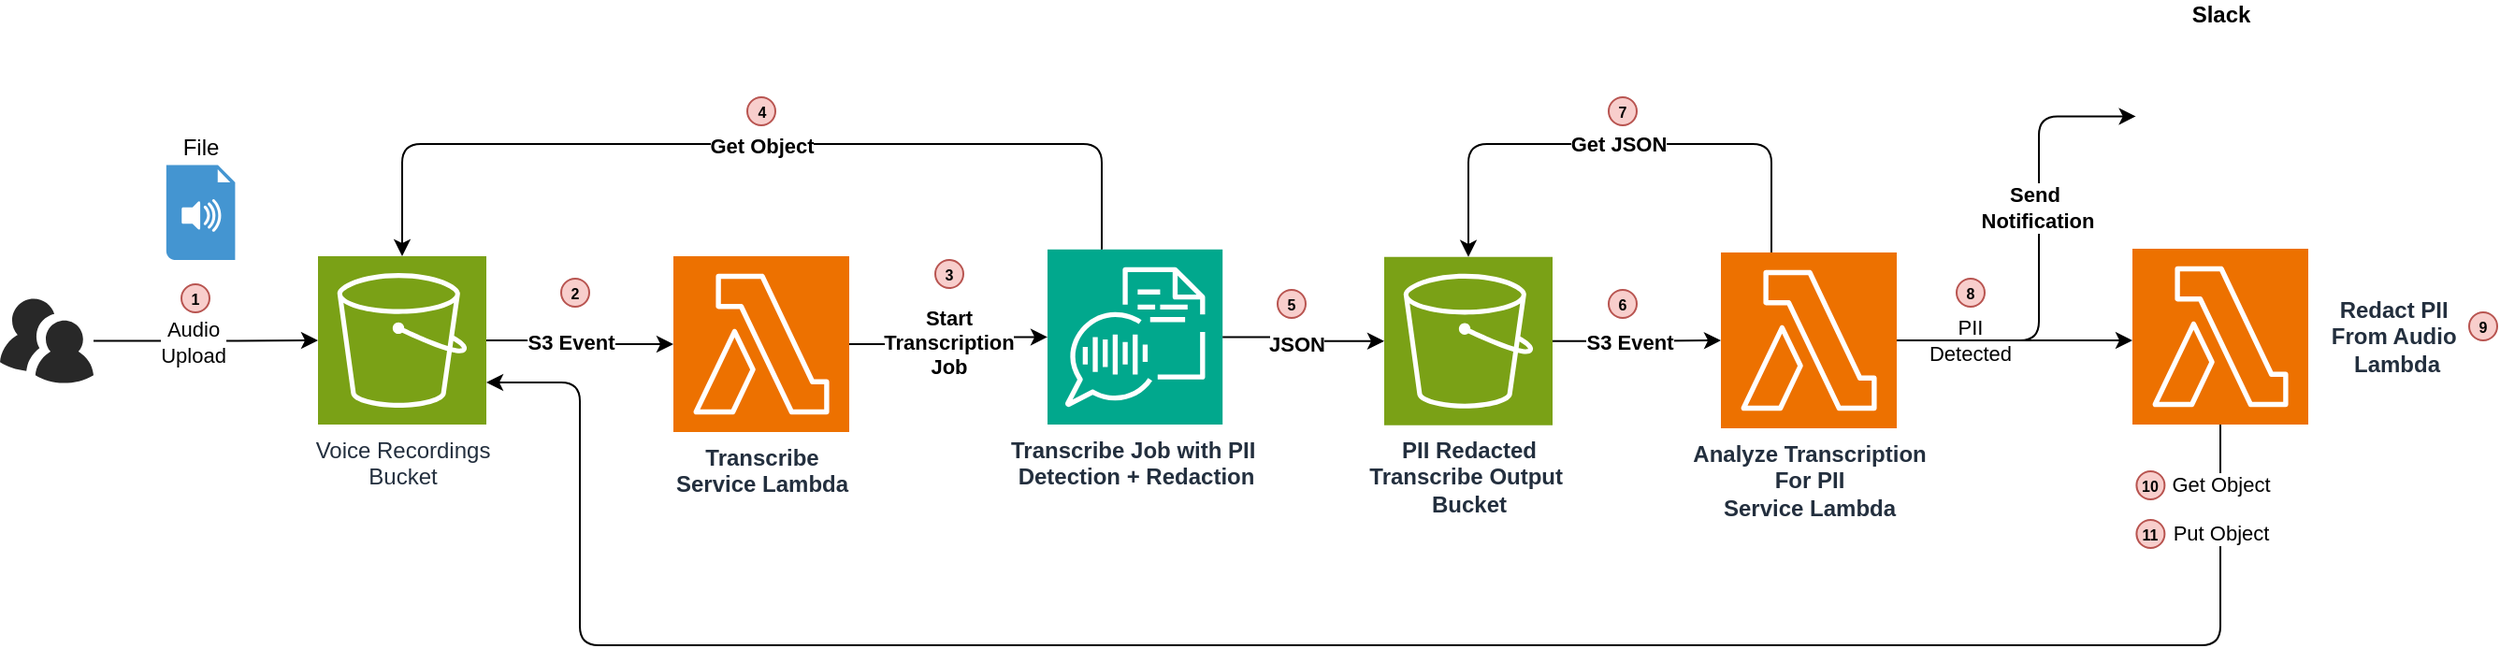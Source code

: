 <mxfile version="24.7.17" pages="2">
  <diagram name="Option 1" id="ZwT0UF-cwYxRt_5KJMQE">
    <mxGraphModel dx="3420" dy="1913" grid="1" gridSize="10" guides="1" tooltips="1" connect="1" arrows="1" fold="1" page="1" pageScale="1" pageWidth="1100" pageHeight="850" math="0" shadow="0">
      <root>
        <mxCell id="0" />
        <mxCell id="1" parent="0" />
        <mxCell id="KdUeozdmvhLvkdsUd1cm-1" value="Voice Recordings&lt;br&gt;Bucket" style="sketch=0;points=[[0,0,0],[0.25,0,0],[0.5,0,0],[0.75,0,0],[1,0,0],[0,1,0],[0.25,1,0],[0.5,1,0],[0.75,1,0],[1,1,0],[0,0.25,0],[0,0.5,0],[0,0.75,0],[1,0.25,0],[1,0.5,0],[1,0.75,0]];outlineConnect=0;fontColor=#232F3E;fillColor=#7AA116;strokeColor=#ffffff;dashed=0;verticalLabelPosition=bottom;verticalAlign=top;align=center;html=1;fontSize=12;fontStyle=0;aspect=fixed;shape=mxgraph.aws4.resourceIcon;resIcon=mxgraph.aws4.s3;" parent="1" vertex="1">
          <mxGeometry x="230" y="380" width="90" height="90" as="geometry" />
        </mxCell>
        <mxCell id="KdUeozdmvhLvkdsUd1cm-5" value="Transcribe&lt;div&gt;Service Lambda&lt;/div&gt;" style="sketch=0;points=[[0,0,0],[0.25,0,0],[0.5,0,0],[0.75,0,0],[1,0,0],[0,1,0],[0.25,1,0],[0.5,1,0],[0.75,1,0],[1,1,0],[0,0.25,0],[0,0.5,0],[0,0.75,0],[1,0.25,0],[1,0.5,0],[1,0.75,0]];outlineConnect=0;fontColor=#232F3E;fillColor=#ED7100;strokeColor=#ffffff;dashed=0;verticalLabelPosition=bottom;verticalAlign=top;align=center;html=1;fontSize=12;fontStyle=1;aspect=fixed;shape=mxgraph.aws4.resourceIcon;resIcon=mxgraph.aws4.lambda;" parent="1" vertex="1">
          <mxGeometry x="420" y="380" width="94" height="94" as="geometry" />
        </mxCell>
        <mxCell id="KdUeozdmvhLvkdsUd1cm-6" style="edgeStyle=orthogonalEdgeStyle;rounded=0;orthogonalLoop=1;jettySize=auto;html=1;entryX=0;entryY=0.5;entryDx=0;entryDy=0;entryPerimeter=0;" parent="1" source="KdUeozdmvhLvkdsUd1cm-1" target="KdUeozdmvhLvkdsUd1cm-5" edge="1">
          <mxGeometry relative="1" as="geometry" />
        </mxCell>
        <mxCell id="KdUeozdmvhLvkdsUd1cm-18" value="S3 Event" style="edgeLabel;html=1;align=center;verticalAlign=middle;resizable=0;points=[];fontStyle=1" parent="KdUeozdmvhLvkdsUd1cm-6" vertex="1" connectable="0">
          <mxGeometry x="-0.128" y="-1" relative="1" as="geometry">
            <mxPoint as="offset" />
          </mxGeometry>
        </mxCell>
        <mxCell id="KdUeozdmvhLvkdsUd1cm-8" value="Transcribe Job&amp;nbsp;&lt;span style=&quot;background-color: initial;&quot;&gt;with PII&amp;nbsp;&lt;/span&gt;&lt;div&gt;Detection + Redaction&lt;/div&gt;" style="sketch=0;points=[[0,0,0],[0.25,0,0],[0.5,0,0],[0.75,0,0],[1,0,0],[0,1,0],[0.25,1,0],[0.5,1,0],[0.75,1,0],[1,1,0],[0,0.25,0],[0,0.5,0],[0,0.75,0],[1,0.25,0],[1,0.5,0],[1,0.75,0]];outlineConnect=0;fontColor=#232F3E;fillColor=#01A88D;strokeColor=#ffffff;dashed=0;verticalLabelPosition=bottom;verticalAlign=top;align=center;html=1;fontSize=12;fontStyle=1;aspect=fixed;shape=mxgraph.aws4.resourceIcon;resIcon=mxgraph.aws4.transcribe;" parent="1" vertex="1">
          <mxGeometry x="620" y="376.4" width="93.6" height="93.6" as="geometry" />
        </mxCell>
        <mxCell id="KdUeozdmvhLvkdsUd1cm-9" value="Start&lt;div&gt;Transcription&lt;/div&gt;&lt;div&gt;Job&lt;/div&gt;" style="edgeStyle=orthogonalEdgeStyle;rounded=0;orthogonalLoop=1;jettySize=auto;html=1;entryX=0;entryY=0.5;entryDx=0;entryDy=0;entryPerimeter=0;fontStyle=1" parent="1" source="KdUeozdmvhLvkdsUd1cm-5" target="KdUeozdmvhLvkdsUd1cm-8" edge="1">
          <mxGeometry x="-0.003" relative="1" as="geometry">
            <mxPoint as="offset" />
          </mxGeometry>
        </mxCell>
        <mxCell id="KdUeozdmvhLvkdsUd1cm-12" value="PII Redacted&lt;div&gt;Transcribe Output&amp;nbsp;&lt;div&gt;Bucket&lt;/div&gt;&lt;/div&gt;" style="sketch=0;points=[[0,0,0],[0.25,0,0],[0.5,0,0],[0.75,0,0],[1,0,0],[0,1,0],[0.25,1,0],[0.5,1,0],[0.75,1,0],[1,1,0],[0,0.25,0],[0,0.5,0],[0,0.75,0],[1,0.25,0],[1,0.5,0],[1,0.75,0]];outlineConnect=0;fontColor=#232F3E;fillColor=#7AA116;strokeColor=#ffffff;dashed=0;verticalLabelPosition=bottom;verticalAlign=top;align=center;html=1;fontSize=12;fontStyle=1;aspect=fixed;shape=mxgraph.aws4.resourceIcon;resIcon=mxgraph.aws4.s3;" parent="1" vertex="1">
          <mxGeometry x="800" y="380.4" width="90" height="90" as="geometry" />
        </mxCell>
        <mxCell id="KdUeozdmvhLvkdsUd1cm-13" style="edgeStyle=orthogonalEdgeStyle;rounded=0;orthogonalLoop=1;jettySize=auto;html=1;entryX=0;entryY=0.5;entryDx=0;entryDy=0;entryPerimeter=0;" parent="1" source="KdUeozdmvhLvkdsUd1cm-8" target="KdUeozdmvhLvkdsUd1cm-12" edge="1">
          <mxGeometry relative="1" as="geometry" />
        </mxCell>
        <mxCell id="KdUeozdmvhLvkdsUd1cm-23" value="JSON" style="edgeLabel;html=1;align=center;verticalAlign=middle;resizable=0;points=[];fontStyle=1" parent="KdUeozdmvhLvkdsUd1cm-13" vertex="1" connectable="0">
          <mxGeometry x="-0.064" y="-3" relative="1" as="geometry">
            <mxPoint x="-2" y="1" as="offset" />
          </mxGeometry>
        </mxCell>
        <mxCell id="EYs-Rk_u4RflIAcH9Hm5-3" style="edgeStyle=orthogonalEdgeStyle;rounded=1;orthogonalLoop=1;jettySize=auto;html=1;curved=0;" edge="1" parent="1" source="KdUeozdmvhLvkdsUd1cm-14" target="EYs-Rk_u4RflIAcH9Hm5-2">
          <mxGeometry relative="1" as="geometry">
            <Array as="points">
              <mxPoint x="1200" y="425" />
              <mxPoint x="1200" y="425" />
            </Array>
          </mxGeometry>
        </mxCell>
        <mxCell id="aw2Xjq_hU3nwcaQGeIbU-3" value="PII&lt;br&gt;Detected" style="edgeLabel;html=1;align=center;verticalAlign=middle;resizable=0;points=[];" vertex="1" connectable="0" parent="EYs-Rk_u4RflIAcH9Hm5-3">
          <mxGeometry x="-0.613" y="3" relative="1" as="geometry">
            <mxPoint x="14" y="3" as="offset" />
          </mxGeometry>
        </mxCell>
        <mxCell id="OSQo13fu_D4dTlnBx9Tf-1" style="edgeStyle=orthogonalEdgeStyle;rounded=1;orthogonalLoop=1;jettySize=auto;html=1;entryX=0;entryY=0.5;entryDx=0;entryDy=0;curved=0;" edge="1" parent="1" source="KdUeozdmvhLvkdsUd1cm-14" target="KdUeozdmvhLvkdsUd1cm-31">
          <mxGeometry relative="1" as="geometry">
            <Array as="points">
              <mxPoint x="1150" y="425" />
              <mxPoint x="1150" y="305" />
            </Array>
          </mxGeometry>
        </mxCell>
        <mxCell id="OSQo13fu_D4dTlnBx9Tf-2" value="Send&amp;nbsp;&lt;div&gt;Notification&lt;/div&gt;" style="edgeLabel;html=1;align=center;verticalAlign=middle;resizable=0;points=[];fontStyle=1" vertex="1" connectable="0" parent="OSQo13fu_D4dTlnBx9Tf-1">
          <mxGeometry x="0.186" y="1" relative="1" as="geometry">
            <mxPoint as="offset" />
          </mxGeometry>
        </mxCell>
        <mxCell id="KdUeozdmvhLvkdsUd1cm-14" value="Analyze Transcription&lt;br&gt;For PII&lt;br&gt;&lt;div&gt;Service Lambda&lt;/div&gt;" style="sketch=0;points=[[0,0,0],[0.25,0,0],[0.5,0,0],[0.75,0,0],[1,0,0],[0,1,0],[0.25,1,0],[0.5,1,0],[0.75,1,0],[1,1,0],[0,0.25,0],[0,0.5,0],[0,0.75,0],[1,0.25,0],[1,0.5,0],[1,0.75,0]];outlineConnect=0;fontColor=#232F3E;fillColor=#ED7100;strokeColor=#ffffff;dashed=0;verticalLabelPosition=bottom;verticalAlign=top;align=center;html=1;fontSize=12;fontStyle=1;aspect=fixed;shape=mxgraph.aws4.resourceIcon;resIcon=mxgraph.aws4.lambda;" parent="1" vertex="1">
          <mxGeometry x="980" y="378" width="94" height="94" as="geometry" />
        </mxCell>
        <mxCell id="KdUeozdmvhLvkdsUd1cm-19" style="edgeStyle=orthogonalEdgeStyle;rounded=1;orthogonalLoop=1;jettySize=auto;html=1;entryX=0.5;entryY=0;entryDx=0;entryDy=0;entryPerimeter=0;startArrow=none;startFill=0;curved=0;" parent="1" source="KdUeozdmvhLvkdsUd1cm-8" target="KdUeozdmvhLvkdsUd1cm-1" edge="1">
          <mxGeometry relative="1" as="geometry">
            <Array as="points">
              <mxPoint x="649" y="320" />
              <mxPoint x="275" y="320" />
            </Array>
          </mxGeometry>
        </mxCell>
        <mxCell id="KdUeozdmvhLvkdsUd1cm-20" value="Get Object" style="edgeLabel;html=1;align=center;verticalAlign=middle;resizable=0;points=[];fontStyle=1" parent="KdUeozdmvhLvkdsUd1cm-19" vertex="1" connectable="0">
          <mxGeometry x="0.033" y="1" relative="1" as="geometry">
            <mxPoint x="15" as="offset" />
          </mxGeometry>
        </mxCell>
        <mxCell id="KdUeozdmvhLvkdsUd1cm-25" style="edgeStyle=orthogonalEdgeStyle;rounded=0;orthogonalLoop=1;jettySize=auto;html=1;entryX=0;entryY=0.5;entryDx=0;entryDy=0;entryPerimeter=0;" parent="1" source="KdUeozdmvhLvkdsUd1cm-12" target="KdUeozdmvhLvkdsUd1cm-14" edge="1">
          <mxGeometry relative="1" as="geometry" />
        </mxCell>
        <mxCell id="KdUeozdmvhLvkdsUd1cm-29" value="S3 Event" style="edgeLabel;html=1;align=center;verticalAlign=middle;resizable=0;points=[];fontStyle=1" parent="KdUeozdmvhLvkdsUd1cm-25" vertex="1" connectable="0">
          <mxGeometry x="-0.107" relative="1" as="geometry">
            <mxPoint as="offset" />
          </mxGeometry>
        </mxCell>
        <mxCell id="KdUeozdmvhLvkdsUd1cm-26" value="z" style="edgeStyle=orthogonalEdgeStyle;rounded=1;orthogonalLoop=1;jettySize=auto;html=1;entryX=0.5;entryY=0;entryDx=0;entryDy=0;entryPerimeter=0;curved=0;" parent="1" source="KdUeozdmvhLvkdsUd1cm-14" target="KdUeozdmvhLvkdsUd1cm-12" edge="1">
          <mxGeometry relative="1" as="geometry">
            <Array as="points">
              <mxPoint x="1007" y="320" />
              <mxPoint x="845" y="320" />
            </Array>
          </mxGeometry>
        </mxCell>
        <mxCell id="KdUeozdmvhLvkdsUd1cm-28" value="Get JSON" style="edgeLabel;html=1;align=center;verticalAlign=middle;resizable=0;points=[];fontStyle=1" parent="KdUeozdmvhLvkdsUd1cm-26" vertex="1" connectable="0">
          <mxGeometry x="-0.001" relative="1" as="geometry">
            <mxPoint as="offset" />
          </mxGeometry>
        </mxCell>
        <mxCell id="KdUeozdmvhLvkdsUd1cm-31" value="Slack" style="shape=image;html=1;verticalAlign=bottom;verticalLabelPosition=top;labelBackgroundColor=#ffffff;imageAspect=0;aspect=fixed;image=https://cdn2.iconfinder.com/data/icons/social-media-2285/512/1_Slack_colored_svg-128.png;fontStyle=1;labelPosition=center;align=center;" parent="1" vertex="1">
          <mxGeometry x="1201.8" y="260" width="90.4" height="90.4" as="geometry" />
        </mxCell>
        <mxCell id="KdUeozdmvhLvkdsUd1cm-36" value="1" style="ellipse;whiteSpace=wrap;html=1;aspect=fixed;fillColor=#f8cecc;strokeColor=#b85450;fontSize=8;verticalAlign=middle;align=center;fontStyle=1" parent="1" vertex="1">
          <mxGeometry x="157" y="395" width="15" height="15" as="geometry" />
        </mxCell>
        <mxCell id="KdUeozdmvhLvkdsUd1cm-39" value="2" style="ellipse;whiteSpace=wrap;html=1;aspect=fixed;fillColor=#f8cecc;strokeColor=#b85450;fontSize=8;verticalAlign=middle;align=center;fontStyle=1" parent="1" vertex="1">
          <mxGeometry x="360" y="392" width="15" height="15" as="geometry" />
        </mxCell>
        <mxCell id="KdUeozdmvhLvkdsUd1cm-40" value="3" style="ellipse;whiteSpace=wrap;html=1;aspect=fixed;fillColor=#f8cecc;strokeColor=#b85450;fontSize=8;verticalAlign=middle;align=center;fontStyle=1" parent="1" vertex="1">
          <mxGeometry x="560" y="382" width="15" height="15" as="geometry" />
        </mxCell>
        <mxCell id="KdUeozdmvhLvkdsUd1cm-46" value="4" style="ellipse;whiteSpace=wrap;html=1;aspect=fixed;fillColor=#f8cecc;strokeColor=#b85450;fontSize=8;verticalAlign=middle;align=center;fontStyle=1" parent="1" vertex="1">
          <mxGeometry x="459.5" y="295" width="15" height="15" as="geometry" />
        </mxCell>
        <mxCell id="KdUeozdmvhLvkdsUd1cm-47" value="5" style="ellipse;whiteSpace=wrap;html=1;aspect=fixed;fillColor=#f8cecc;strokeColor=#b85450;fontSize=8;verticalAlign=middle;align=center;fontStyle=1" parent="1" vertex="1">
          <mxGeometry x="743" y="398" width="15" height="15" as="geometry" />
        </mxCell>
        <mxCell id="KdUeozdmvhLvkdsUd1cm-48" value="6" style="ellipse;whiteSpace=wrap;html=1;aspect=fixed;fillColor=#f8cecc;strokeColor=#b85450;fontSize=8;verticalAlign=middle;align=center;fontStyle=1" parent="1" vertex="1">
          <mxGeometry x="920" y="398" width="15" height="15" as="geometry" />
        </mxCell>
        <mxCell id="KdUeozdmvhLvkdsUd1cm-49" value="7" style="ellipse;whiteSpace=wrap;html=1;aspect=fixed;fillColor=#f8cecc;strokeColor=#b85450;fontSize=8;verticalAlign=middle;align=center;fontStyle=1" parent="1" vertex="1">
          <mxGeometry x="920" y="295" width="15" height="15" as="geometry" />
        </mxCell>
        <mxCell id="KdUeozdmvhLvkdsUd1cm-50" value="8" style="ellipse;whiteSpace=wrap;html=1;aspect=fixed;fillColor=#f8cecc;strokeColor=#b85450;fontSize=8;verticalAlign=middle;align=center;fontStyle=1" parent="1" vertex="1">
          <mxGeometry x="1106" y="392" width="15" height="15" as="geometry" />
        </mxCell>
        <mxCell id="EYs-Rk_u4RflIAcH9Hm5-2" value="Redact PII&amp;nbsp;&lt;div&gt;From Audio&amp;nbsp;&lt;/div&gt;&lt;div&gt;&lt;span style=&quot;background-color: initial;&quot;&gt;Lambda&lt;/span&gt;&lt;/div&gt;" style="sketch=0;points=[[0,0,0],[0.25,0,0],[0.5,0,0],[0.75,0,0],[1,0,0],[0,1,0],[0.25,1,0],[0.5,1,0],[0.75,1,0],[1,1,0],[0,0.25,0],[0,0.5,0],[0,0.75,0],[1,0.25,0],[1,0.5,0],[1,0.75,0]];outlineConnect=0;fontColor=#232F3E;fillColor=#ED7100;strokeColor=#ffffff;dashed=0;verticalLabelPosition=middle;verticalAlign=middle;align=center;html=1;fontSize=12;fontStyle=1;aspect=fixed;shape=mxgraph.aws4.resourceIcon;resIcon=mxgraph.aws4.lambda;labelPosition=right;" vertex="1" parent="1">
          <mxGeometry x="1200" y="376" width="94" height="94" as="geometry" />
        </mxCell>
        <mxCell id="EYs-Rk_u4RflIAcH9Hm5-8" style="edgeStyle=orthogonalEdgeStyle;rounded=1;orthogonalLoop=1;jettySize=auto;html=1;curved=0;entryX=1;entryY=0.75;entryDx=0;entryDy=0;entryPerimeter=0;exitX=0.5;exitY=1;exitDx=0;exitDy=0;exitPerimeter=0;" edge="1" parent="1" source="EYs-Rk_u4RflIAcH9Hm5-2" target="KdUeozdmvhLvkdsUd1cm-1">
          <mxGeometry relative="1" as="geometry">
            <mxPoint x="1238.2" y="588" as="sourcePoint" />
            <mxPoint x="320" y="445.5" as="targetPoint" />
            <Array as="points">
              <mxPoint x="1247" y="588" />
              <mxPoint x="370" y="588" />
              <mxPoint x="370" y="448" />
            </Array>
          </mxGeometry>
        </mxCell>
        <mxCell id="EYs-Rk_u4RflIAcH9Hm5-9" value="Get Object&lt;div&gt;&lt;br&gt;&lt;div&gt;Put Object&lt;/div&gt;&lt;/div&gt;" style="edgeLabel;html=1;align=center;verticalAlign=middle;resizable=0;points=[];" vertex="1" connectable="0" parent="EYs-Rk_u4RflIAcH9Hm5-8">
          <mxGeometry x="-0.812" y="1" relative="1" as="geometry">
            <mxPoint x="-1" y="-67" as="offset" />
          </mxGeometry>
        </mxCell>
        <mxCell id="EYs-Rk_u4RflIAcH9Hm5-10" value="10" style="ellipse;whiteSpace=wrap;html=1;aspect=fixed;fillColor=#f8cecc;strokeColor=#b85450;fontSize=8;verticalAlign=middle;align=center;fontStyle=1" vertex="1" parent="1">
          <mxGeometry x="1202.2" y="495" width="15" height="15" as="geometry" />
        </mxCell>
        <mxCell id="aw2Xjq_hU3nwcaQGeIbU-2" value="9" style="ellipse;whiteSpace=wrap;html=1;aspect=fixed;fillColor=#f8cecc;strokeColor=#b85450;fontSize=8;verticalAlign=middle;align=center;fontStyle=1" vertex="1" parent="1">
          <mxGeometry x="1380" y="410" width="15" height="15" as="geometry" />
        </mxCell>
        <mxCell id="aw2Xjq_hU3nwcaQGeIbU-7" value="11" style="ellipse;whiteSpace=wrap;html=1;aspect=fixed;fillColor=#f8cecc;strokeColor=#b85450;fontSize=8;verticalAlign=middle;align=center;fontStyle=1" vertex="1" parent="1">
          <mxGeometry x="1202.2" y="521" width="15" height="15" as="geometry" />
        </mxCell>
        <mxCell id="OSQo13fu_D4dTlnBx9Tf-5" style="edgeStyle=orthogonalEdgeStyle;rounded=0;orthogonalLoop=1;jettySize=auto;html=1;entryX=0;entryY=0.5;entryDx=0;entryDy=0;entryPerimeter=0;" edge="1" parent="1" source="OSQo13fu_D4dTlnBx9Tf-4" target="KdUeozdmvhLvkdsUd1cm-1">
          <mxGeometry relative="1" as="geometry">
            <mxPoint x="110" y="425.39" as="targetPoint" />
          </mxGeometry>
        </mxCell>
        <mxCell id="OSQo13fu_D4dTlnBx9Tf-6" value="Audio&lt;div&gt;Upload&lt;/div&gt;" style="edgeLabel;html=1;align=center;verticalAlign=middle;resizable=0;points=[];" vertex="1" connectable="0" parent="OSQo13fu_D4dTlnBx9Tf-5">
          <mxGeometry x="-0.348" relative="1" as="geometry">
            <mxPoint x="14" as="offset" />
          </mxGeometry>
        </mxCell>
        <mxCell id="OSQo13fu_D4dTlnBx9Tf-4" value="" style="verticalLabelPosition=bottom;sketch=0;html=1;fillColor=#282828;strokeColor=none;verticalAlign=top;pointerEvents=1;align=center;shape=mxgraph.cisco_safe.people_places_things_icons.icon9;" vertex="1" parent="1">
          <mxGeometry x="60" y="402.8" width="50" height="45" as="geometry" />
        </mxCell>
        <mxCell id="OSQo13fu_D4dTlnBx9Tf-7" value="File" style="shadow=0;dashed=0;html=1;strokeColor=none;fillColor=#4495D1;labelPosition=center;verticalLabelPosition=top;verticalAlign=bottom;align=center;outlineConnect=0;shape=mxgraph.veeam.audio_file;" vertex="1" parent="1">
          <mxGeometry x="148.9" y="331.2" width="36.8" height="50.8" as="geometry" />
        </mxCell>
      </root>
    </mxGraphModel>
  </diagram>
  <diagram id="xnyv2Lw84s372pkBjFIM" name="Option 2">
    <mxGraphModel dx="2052" dy="1148" grid="1" gridSize="10" guides="1" tooltips="1" connect="1" arrows="1" fold="1" page="1" pageScale="1" pageWidth="1100" pageHeight="850" math="0" shadow="0">
      <root>
        <mxCell id="0" />
        <mxCell id="1" parent="0" />
        <mxCell id="fKqHTR6jOobMtm-j5v2W-1" value="Audio Bucket" style="sketch=0;points=[[0,0,0],[0.25,0,0],[0.5,0,0],[0.75,0,0],[1,0,0],[0,1,0],[0.25,1,0],[0.5,1,0],[0.75,1,0],[1,1,0],[0,0.25,0],[0,0.5,0],[0,0.75,0],[1,0.25,0],[1,0.5,0],[1,0.75,0]];outlineConnect=0;fontColor=#232F3E;fillColor=#7AA116;strokeColor=#ffffff;dashed=0;verticalLabelPosition=top;verticalAlign=bottom;align=center;html=1;fontSize=12;fontStyle=0;aspect=fixed;shape=mxgraph.aws4.resourceIcon;resIcon=mxgraph.aws4.s3;labelPosition=center;" vertex="1" parent="1">
          <mxGeometry x="540" y="120" width="90" height="90" as="geometry" />
        </mxCell>
        <mxCell id="fKqHTR6jOobMtm-j5v2W-5" value="Transcribe&lt;div&gt;Service Lambda&lt;/div&gt;" style="sketch=0;points=[[0,0,0],[0.25,0,0],[0.5,0,0],[0.75,0,0],[1,0,0],[0,1,0],[0.25,1,0],[0.5,1,0],[0.75,1,0],[1,1,0],[0,0.25,0],[0,0.5,0],[0,0.75,0],[1,0.25,0],[1,0.5,0],[1,0.75,0]];outlineConnect=0;fontColor=#232F3E;fillColor=#ED7100;strokeColor=#ffffff;dashed=0;verticalLabelPosition=bottom;verticalAlign=top;align=center;html=1;fontSize=12;fontStyle=1;aspect=fixed;shape=mxgraph.aws4.resourceIcon;resIcon=mxgraph.aws4.lambda;" vertex="1" parent="1">
          <mxGeometry x="340" y="285" width="94" height="94" as="geometry" />
        </mxCell>
        <mxCell id="GhrkAPt6zEXCXO-Butob-1" style="edgeStyle=orthogonalEdgeStyle;rounded=0;orthogonalLoop=1;jettySize=auto;html=1;" edge="1" parent="1" source="fKqHTR6jOobMtm-j5v2W-8" target="fKqHTR6jOobMtm-j5v2W-10">
          <mxGeometry relative="1" as="geometry" />
        </mxCell>
        <mxCell id="GhrkAPt6zEXCXO-Butob-2" value="JSON" style="edgeLabel;html=1;align=center;verticalAlign=middle;resizable=0;points=[];fontStyle=1" vertex="1" connectable="0" parent="GhrkAPt6zEXCXO-Butob-1">
          <mxGeometry x="-0.07" y="-1" relative="1" as="geometry">
            <mxPoint as="offset" />
          </mxGeometry>
        </mxCell>
        <mxCell id="fKqHTR6jOobMtm-j5v2W-8" value="Transcribe Job&amp;nbsp;&lt;span style=&quot;background-color: initial;&quot;&gt;with PII&amp;nbsp;&lt;/span&gt;&lt;div&gt;Detection + Redaction&lt;/div&gt;" style="sketch=0;points=[[0,0,0],[0.25,0,0],[0.5,0,0],[0.75,0,0],[1,0,0],[0,1,0],[0.25,1,0],[0.5,1,0],[0.75,1,0],[1,1,0],[0,0.25,0],[0,0.5,0],[0,0.75,0],[1,0.25,0],[1,0.5,0],[1,0.75,0]];outlineConnect=0;fontColor=#232F3E;fillColor=#01A88D;strokeColor=#ffffff;dashed=0;verticalLabelPosition=bottom;verticalAlign=top;align=center;html=1;fontSize=12;fontStyle=1;aspect=fixed;shape=mxgraph.aws4.resourceIcon;resIcon=mxgraph.aws4.transcribe;" vertex="1" parent="1">
          <mxGeometry x="539" y="285.4" width="93.6" height="93.6" as="geometry" />
        </mxCell>
        <mxCell id="fKqHTR6jOobMtm-j5v2W-10" value="PII Redacted&lt;div&gt;Transcribe Output&amp;nbsp;&lt;div&gt;Bucket&lt;/div&gt;&lt;/div&gt;" style="sketch=0;points=[[0,0,0],[0.25,0,0],[0.5,0,0],[0.75,0,0],[1,0,0],[0,1,0],[0.25,1,0],[0.5,1,0],[0.75,1,0],[1,1,0],[0,0.25,0],[0,0.5,0],[0,0.75,0],[1,0.25,0],[1,0.5,0],[1,0.75,0]];outlineConnect=0;fontColor=#232F3E;fillColor=#7AA116;strokeColor=#ffffff;dashed=0;verticalLabelPosition=top;verticalAlign=bottom;align=center;html=1;fontSize=12;fontStyle=1;aspect=fixed;shape=mxgraph.aws4.resourceIcon;resIcon=mxgraph.aws4.s3;labelPosition=center;" vertex="1" parent="1">
          <mxGeometry x="767.5" y="287.2" width="90" height="90" as="geometry" />
        </mxCell>
        <mxCell id="GhrkAPt6zEXCXO-Butob-4" style="edgeStyle=orthogonalEdgeStyle;rounded=0;orthogonalLoop=1;jettySize=auto;html=1;" edge="1" parent="1" source="fKqHTR6jOobMtm-j5v2W-17" target="fKqHTR6jOobMtm-j5v2W-33">
          <mxGeometry relative="1" as="geometry" />
        </mxCell>
        <mxCell id="8dIF-5Zseuom3MUCvyvP-1" value="&lt;span style=&quot;font-weight: 700;&quot;&gt;Audio&lt;/span&gt;&lt;div style=&quot;font-weight: 700;&quot;&gt;Redaction&amp;nbsp;&lt;/div&gt;&lt;div style=&quot;font-weight: 700;&quot;&gt;Enabled&lt;/div&gt;" style="edgeLabel;html=1;align=center;verticalAlign=middle;resizable=0;points=[];" vertex="1" connectable="0" parent="GhrkAPt6zEXCXO-Butob-4">
          <mxGeometry x="-0.236" y="1" relative="1" as="geometry">
            <mxPoint x="53" y="1" as="offset" />
          </mxGeometry>
        </mxCell>
        <mxCell id="R_xq6DOlJUp8WOqFgfSO-2" style="edgeStyle=orthogonalEdgeStyle;rounded=1;orthogonalLoop=1;jettySize=auto;html=1;exitX=1;exitY=0.5;exitDx=0;exitDy=0;exitPerimeter=0;entryX=1;entryY=0.5;entryDx=0;entryDy=0;curved=0;" edge="1" parent="1" source="fKqHTR6jOobMtm-j5v2W-17" target="R_xq6DOlJUp8WOqFgfSO-1">
          <mxGeometry relative="1" as="geometry">
            <Array as="points">
              <mxPoint x="520" y="542" />
              <mxPoint x="520" y="705" />
            </Array>
          </mxGeometry>
        </mxCell>
        <mxCell id="JdHqxZhpswUJdfuLuXqY-1" value="Send Notification" style="edgeLabel;html=1;align=center;verticalAlign=middle;resizable=0;points=[];" vertex="1" connectable="0" parent="R_xq6DOlJUp8WOqFgfSO-2">
          <mxGeometry x="0.037" y="1" relative="1" as="geometry">
            <mxPoint as="offset" />
          </mxGeometry>
        </mxCell>
        <mxCell id="JdHqxZhpswUJdfuLuXqY-2" value="PII&lt;br&gt;Detected" style="edgeLabel;html=1;align=center;verticalAlign=middle;resizable=0;points=[];" vertex="1" connectable="0" parent="R_xq6DOlJUp8WOqFgfSO-2">
          <mxGeometry x="-0.829" y="1" relative="1" as="geometry">
            <mxPoint as="offset" />
          </mxGeometry>
        </mxCell>
        <mxCell id="fKqHTR6jOobMtm-j5v2W-17" value="Analyze Transcription&lt;br&gt;For PII&lt;br&gt;&lt;div&gt;Service Lambda&lt;/div&gt;" style="sketch=0;points=[[0,0,0],[0.25,0,0],[0.5,0,0],[0.75,0,0],[1,0,0],[0,1,0],[0.25,1,0],[0.5,1,0],[0.75,1,0],[1,1,0],[0,0.25,0],[0,0.5,0],[0,0.75,0],[1,0.25,0],[1,0.5,0],[1,0.75,0]];outlineConnect=0;fontColor=#232F3E;fillColor=#ED7100;strokeColor=#ffffff;dashed=0;verticalLabelPosition=bottom;verticalAlign=top;align=center;html=1;fontSize=12;fontStyle=1;aspect=fixed;shape=mxgraph.aws4.resourceIcon;resIcon=mxgraph.aws4.lambda;" vertex="1" parent="1">
          <mxGeometry x="330" y="495" width="94" height="94" as="geometry" />
        </mxCell>
        <mxCell id="fKqHTR6jOobMtm-j5v2W-25" value="1" style="ellipse;whiteSpace=wrap;html=1;aspect=fixed;fillColor=#f8cecc;strokeColor=#b85450;fontSize=8;verticalAlign=middle;align=center;fontStyle=1" vertex="1" parent="1">
          <mxGeometry x="227" y="366" width="15" height="15" as="geometry" />
        </mxCell>
        <mxCell id="fKqHTR6jOobMtm-j5v2W-26" value="3" style="ellipse;whiteSpace=wrap;html=1;aspect=fixed;fillColor=#f8cecc;strokeColor=#b85450;fontSize=8;verticalAlign=middle;align=center;fontStyle=1" vertex="1" parent="1">
          <mxGeometry x="532" y="243" width="15" height="15" as="geometry" />
        </mxCell>
        <mxCell id="fKqHTR6jOobMtm-j5v2W-27" value="3" style="ellipse;whiteSpace=wrap;html=1;aspect=fixed;fillColor=#f8cecc;strokeColor=#b85450;fontSize=8;verticalAlign=middle;align=center;fontStyle=1" vertex="1" parent="1">
          <mxGeometry x="650" y="137" width="15" height="15" as="geometry" />
        </mxCell>
        <mxCell id="fKqHTR6jOobMtm-j5v2W-33" value="Redact PII From Audio&lt;div&gt;Lambda&lt;/div&gt;" style="sketch=0;points=[[0,0,0],[0.25,0,0],[0.5,0,0],[0.75,0,0],[1,0,0],[0,1,0],[0.25,1,0],[0.5,1,0],[0.75,1,0],[1,1,0],[0,0.25,0],[0,0.5,0],[0,0.75,0],[1,0.25,0],[1,0.5,0],[1,0.75,0]];outlineConnect=0;fontColor=#232F3E;fillColor=#ED7100;strokeColor=#ffffff;dashed=0;verticalLabelPosition=bottom;verticalAlign=top;align=center;html=1;fontSize=12;fontStyle=1;aspect=fixed;shape=mxgraph.aws4.resourceIcon;resIcon=mxgraph.aws4.lambda;" vertex="1" parent="1">
          <mxGeometry x="670" y="495" width="94" height="94" as="geometry" />
        </mxCell>
        <mxCell id="GhrkAPt6zEXCXO-Butob-3" style="edgeStyle=orthogonalEdgeStyle;rounded=1;orthogonalLoop=1;jettySize=auto;html=1;entryX=0.5;entryY=0;entryDx=0;entryDy=0;entryPerimeter=0;curved=0;startArrow=classic;startFill=1;" edge="1" parent="1" source="fKqHTR6jOobMtm-j5v2W-10" target="fKqHTR6jOobMtm-j5v2W-17">
          <mxGeometry relative="1" as="geometry">
            <Array as="points">
              <mxPoint x="812" y="445" />
              <mxPoint x="377" y="445" />
            </Array>
          </mxGeometry>
        </mxCell>
        <mxCell id="GhrkAPt6zEXCXO-Butob-6" value="S3 Event" style="edgeLabel;html=1;align=center;verticalAlign=middle;resizable=0;points=[];fontStyle=1" vertex="1" connectable="0" parent="GhrkAPt6zEXCXO-Butob-3">
          <mxGeometry x="0.021" y="5" relative="1" as="geometry">
            <mxPoint x="212" y="-35" as="offset" />
          </mxGeometry>
        </mxCell>
        <mxCell id="GhrkAPt6zEXCXO-Butob-5" style="edgeStyle=orthogonalEdgeStyle;rounded=0;orthogonalLoop=1;jettySize=auto;html=1;entryX=0;entryY=0.5;entryDx=0;entryDy=0;entryPerimeter=0;" edge="1" parent="1" source="fKqHTR6jOobMtm-j5v2W-5" target="fKqHTR6jOobMtm-j5v2W-8">
          <mxGeometry relative="1" as="geometry" />
        </mxCell>
        <mxCell id="8Y9TBFA8Z_fV7TOEzol6-1" value="&lt;span style=&quot;font-weight: 700;&quot;&gt;Start&lt;/span&gt;&lt;div style=&quot;font-weight: 700;&quot;&gt;Transcription&lt;/div&gt;&lt;div style=&quot;font-weight: 700;&quot;&gt;Job&lt;/div&gt;" style="edgeLabel;html=1;align=center;verticalAlign=middle;resizable=0;points=[];" vertex="1" connectable="0" parent="GhrkAPt6zEXCXO-Butob-5">
          <mxGeometry x="-0.207" y="4" relative="1" as="geometry">
            <mxPoint x="6" y="2" as="offset" />
          </mxGeometry>
        </mxCell>
        <mxCell id="GhrkAPt6zEXCXO-Butob-10" style="edgeStyle=orthogonalEdgeStyle;rounded=1;orthogonalLoop=1;jettySize=auto;html=1;entryX=1;entryY=0.5;entryDx=0;entryDy=0;entryPerimeter=0;curved=0;startArrow=none;startFill=0;" edge="1" parent="1" source="fKqHTR6jOobMtm-j5v2W-33" target="fKqHTR6jOobMtm-j5v2W-1">
          <mxGeometry relative="1" as="geometry">
            <Array as="points">
              <mxPoint x="920" y="542" />
              <mxPoint x="920" y="165" />
            </Array>
          </mxGeometry>
        </mxCell>
        <mxCell id="8dIF-5Zseuom3MUCvyvP-2" value="Get Object&lt;div&gt;&lt;br&gt;Put Object&lt;/div&gt;" style="edgeLabel;html=1;align=center;verticalAlign=middle;resizable=0;points=[];fontStyle=1" vertex="1" connectable="0" parent="GhrkAPt6zEXCXO-Butob-10">
          <mxGeometry x="-0.881" y="-2" relative="1" as="geometry">
            <mxPoint x="27" as="offset" />
          </mxGeometry>
        </mxCell>
        <mxCell id="GhrkAPt6zEXCXO-Butob-11" value="Get&amp;nbsp; Transcription" style="edgeLabel;html=1;align=center;verticalAlign=middle;resizable=0;points=[];" vertex="1" connectable="0" parent="1">
          <mxGeometry x="459.996" y="450" as="geometry">
            <mxPoint x="-4" y="-3" as="offset" />
          </mxGeometry>
        </mxCell>
        <mxCell id="YSgRWeWLIGT1NpCBVQY2-1" value="" style="shape=actor;whiteSpace=wrap;html=1;" vertex="1" parent="1">
          <mxGeometry x="130" y="390" width="50" height="60" as="geometry" />
        </mxCell>
        <mxCell id="YSgRWeWLIGT1NpCBVQY2-2" style="edgeStyle=orthogonalEdgeStyle;rounded=1;orthogonalLoop=1;jettySize=auto;html=1;entryX=0;entryY=0.5;entryDx=0;entryDy=0;entryPerimeter=0;curved=0;" edge="1" parent="1" source="YSgRWeWLIGT1NpCBVQY2-1" target="fKqHTR6jOobMtm-j5v2W-5">
          <mxGeometry relative="1" as="geometry" />
        </mxCell>
        <mxCell id="YSgRWeWLIGT1NpCBVQY2-4" value="POST" style="edgeLabel;html=1;align=center;verticalAlign=middle;resizable=0;points=[];" vertex="1" connectable="0" parent="YSgRWeWLIGT1NpCBVQY2-2">
          <mxGeometry x="0.002" y="-2" relative="1" as="geometry">
            <mxPoint as="offset" />
          </mxGeometry>
        </mxCell>
        <mxCell id="YSgRWeWLIGT1NpCBVQY2-3" style="edgeStyle=orthogonalEdgeStyle;rounded=1;orthogonalLoop=1;jettySize=auto;html=1;entryX=0;entryY=0.5;entryDx=0;entryDy=0;entryPerimeter=0;curved=0;" edge="1" parent="1" source="YSgRWeWLIGT1NpCBVQY2-1" target="fKqHTR6jOobMtm-j5v2W-17">
          <mxGeometry relative="1" as="geometry">
            <Array as="points">
              <mxPoint x="260" y="420" />
              <mxPoint x="260" y="542" />
            </Array>
          </mxGeometry>
        </mxCell>
        <mxCell id="YSgRWeWLIGT1NpCBVQY2-5" value="GET" style="edgeLabel;html=1;align=center;verticalAlign=middle;resizable=0;points=[];" vertex="1" connectable="0" parent="YSgRWeWLIGT1NpCBVQY2-3">
          <mxGeometry x="0.035" y="-1" relative="1" as="geometry">
            <mxPoint as="offset" />
          </mxGeometry>
        </mxCell>
        <mxCell id="8Y9TBFA8Z_fV7TOEzol6-2" value="2" style="ellipse;whiteSpace=wrap;html=1;aspect=fixed;fillColor=#f8cecc;strokeColor=#b85450;fontSize=8;verticalAlign=middle;align=center;fontStyle=1" vertex="1" parent="1">
          <mxGeometry x="474" y="288.4" width="15" height="15" as="geometry" />
        </mxCell>
        <mxCell id="8Y9TBFA8Z_fV7TOEzol6-4" style="edgeStyle=orthogonalEdgeStyle;rounded=0;orthogonalLoop=1;jettySize=auto;html=1;entryX=0.5;entryY=1;entryDx=0;entryDy=0;entryPerimeter=0;" edge="1" parent="1" source="fKqHTR6jOobMtm-j5v2W-8" target="fKqHTR6jOobMtm-j5v2W-1">
          <mxGeometry relative="1" as="geometry" />
        </mxCell>
        <mxCell id="8Y9TBFA8Z_fV7TOEzol6-6" value="Analyze Audio" style="edgeLabel;html=1;align=center;verticalAlign=middle;resizable=0;points=[];" vertex="1" connectable="0" parent="8Y9TBFA8Z_fV7TOEzol6-4">
          <mxGeometry x="-0.079" y="-1" relative="1" as="geometry">
            <mxPoint as="offset" />
          </mxGeometry>
        </mxCell>
        <mxCell id="8Y9TBFA8Z_fV7TOEzol6-7" value="4" style="ellipse;whiteSpace=wrap;html=1;aspect=fixed;fillColor=#f8cecc;strokeColor=#b85450;fontSize=8;verticalAlign=middle;align=center;fontStyle=1" vertex="1" parent="1">
          <mxGeometry x="686" y="304.4" width="15" height="15" as="geometry" />
        </mxCell>
        <mxCell id="8Y9TBFA8Z_fV7TOEzol6-8" value="5" style="ellipse;whiteSpace=wrap;html=1;aspect=fixed;fillColor=#f8cecc;strokeColor=#b85450;fontSize=8;verticalAlign=middle;align=center;fontStyle=1" vertex="1" parent="1">
          <mxGeometry x="766" y="408.5" width="15" height="15" as="geometry" />
        </mxCell>
        <mxCell id="8Y9TBFA8Z_fV7TOEzol6-10" value="6" style="ellipse;whiteSpace=wrap;html=1;aspect=fixed;fillColor=#f8cecc;strokeColor=#b85450;fontSize=8;verticalAlign=middle;align=center;fontStyle=1" vertex="1" parent="1">
          <mxGeometry x="453" y="420" width="15" height="15" as="geometry" />
        </mxCell>
        <mxCell id="8dIF-5Zseuom3MUCvyvP-3" value="7" style="ellipse;whiteSpace=wrap;html=1;aspect=fixed;fillColor=#f8cecc;strokeColor=#b85450;fontSize=8;verticalAlign=middle;align=center;fontStyle=1" vertex="1" parent="1">
          <mxGeometry x="551" y="500" width="15" height="15" as="geometry" />
        </mxCell>
        <mxCell id="8dIF-5Zseuom3MUCvyvP-5" value="8" style="ellipse;whiteSpace=wrap;html=1;aspect=fixed;fillColor=#f8cecc;strokeColor=#b85450;fontSize=8;verticalAlign=middle;align=center;fontStyle=1" vertex="1" parent="1">
          <mxGeometry x="823" y="503" width="15" height="15" as="geometry" />
        </mxCell>
        <mxCell id="R_xq6DOlJUp8WOqFgfSO-1" value="Slack Notification" style="shape=image;html=1;verticalAlign=top;verticalLabelPosition=bottom;labelBackgroundColor=#ffffff;imageAspect=0;aspect=fixed;image=https://cdn2.iconfinder.com/data/icons/social-media-2285/512/1_Slack_colored_svg-128.png;fontStyle=1" vertex="1" parent="1">
          <mxGeometry x="330.0" y="660" width="90.4" height="90.4" as="geometry" />
        </mxCell>
        <mxCell id="R_xq6DOlJUp8WOqFgfSO-3" value="10" style="ellipse;whiteSpace=wrap;html=1;aspect=fixed;fillColor=#f8cecc;strokeColor=#b85450;fontSize=8;verticalAlign=middle;align=center;fontStyle=1" vertex="1" parent="1">
          <mxGeometry x="570" y="625" width="15" height="15" as="geometry" />
        </mxCell>
        <mxCell id="R_xq6DOlJUp8WOqFgfSO-5" value="1" style="ellipse;whiteSpace=wrap;html=1;aspect=fixed;fillColor=#dae8fc;strokeColor=#6c8ebf;fontSize=8;verticalAlign=middle;align=center;fontStyle=1" vertex="1" parent="1">
          <mxGeometry x="229" y="475" width="15" height="15" as="geometry" />
        </mxCell>
        <mxCell id="R_xq6DOlJUp8WOqFgfSO-7" value="2" style="ellipse;whiteSpace=wrap;html=1;aspect=fixed;fillColor=#dae8fc;strokeColor=#6c8ebf;fontSize=8;verticalAlign=middle;align=center;fontStyle=1" vertex="1" parent="1">
          <mxGeometry x="472.5" y="420" width="15" height="15" as="geometry" />
        </mxCell>
        <mxCell id="R_xq6DOlJUp8WOqFgfSO-8" value="3" style="ellipse;whiteSpace=wrap;html=1;aspect=fixed;fillColor=#dae8fc;strokeColor=#6c8ebf;fontSize=8;verticalAlign=middle;align=center;fontStyle=1" vertex="1" parent="1">
          <mxGeometry x="573" y="500" width="15" height="15" as="geometry" />
        </mxCell>
        <mxCell id="R_xq6DOlJUp8WOqFgfSO-9" value="4" style="ellipse;whiteSpace=wrap;html=1;aspect=fixed;fillColor=#dae8fc;strokeColor=#6c8ebf;fontSize=8;verticalAlign=middle;align=center;fontStyle=1" vertex="1" parent="1">
          <mxGeometry x="844" y="503" width="15" height="15" as="geometry" />
        </mxCell>
        <mxCell id="R_xq6DOlJUp8WOqFgfSO-10" value="5" style="ellipse;whiteSpace=wrap;html=1;aspect=fixed;fillColor=#dae8fc;strokeColor=#6c8ebf;fontSize=8;verticalAlign=middle;align=center;fontStyle=1" vertex="1" parent="1">
          <mxGeometry x="844" y="571" width="15" height="15" as="geometry" />
        </mxCell>
        <mxCell id="R_xq6DOlJUp8WOqFgfSO-11" value="6" style="ellipse;whiteSpace=wrap;html=1;aspect=fixed;fillColor=#dae8fc;strokeColor=#6c8ebf;fontSize=8;verticalAlign=middle;align=center;fontStyle=1" vertex="1" parent="1">
          <mxGeometry x="589" y="625" width="15" height="15" as="geometry" />
        </mxCell>
        <mxCell id="447HyZieu9sjxLZSuLxL-1" value="9" style="ellipse;whiteSpace=wrap;html=1;aspect=fixed;fillColor=#f8cecc;strokeColor=#b85450;fontSize=8;verticalAlign=middle;align=center;fontStyle=1" vertex="1" parent="1">
          <mxGeometry x="823" y="571" width="15" height="15" as="geometry" />
        </mxCell>
      </root>
    </mxGraphModel>
  </diagram>
</mxfile>
